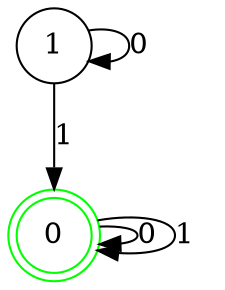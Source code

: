 digraph {
	node [color=green shape=doublecircle]
	0
	node [color=black shape=circle]
	1
	0 -> 0 [label=0]
	0 -> 0 [label=1]
	1 -> 1 [label=0]
	1 -> 0 [label=1]
}
